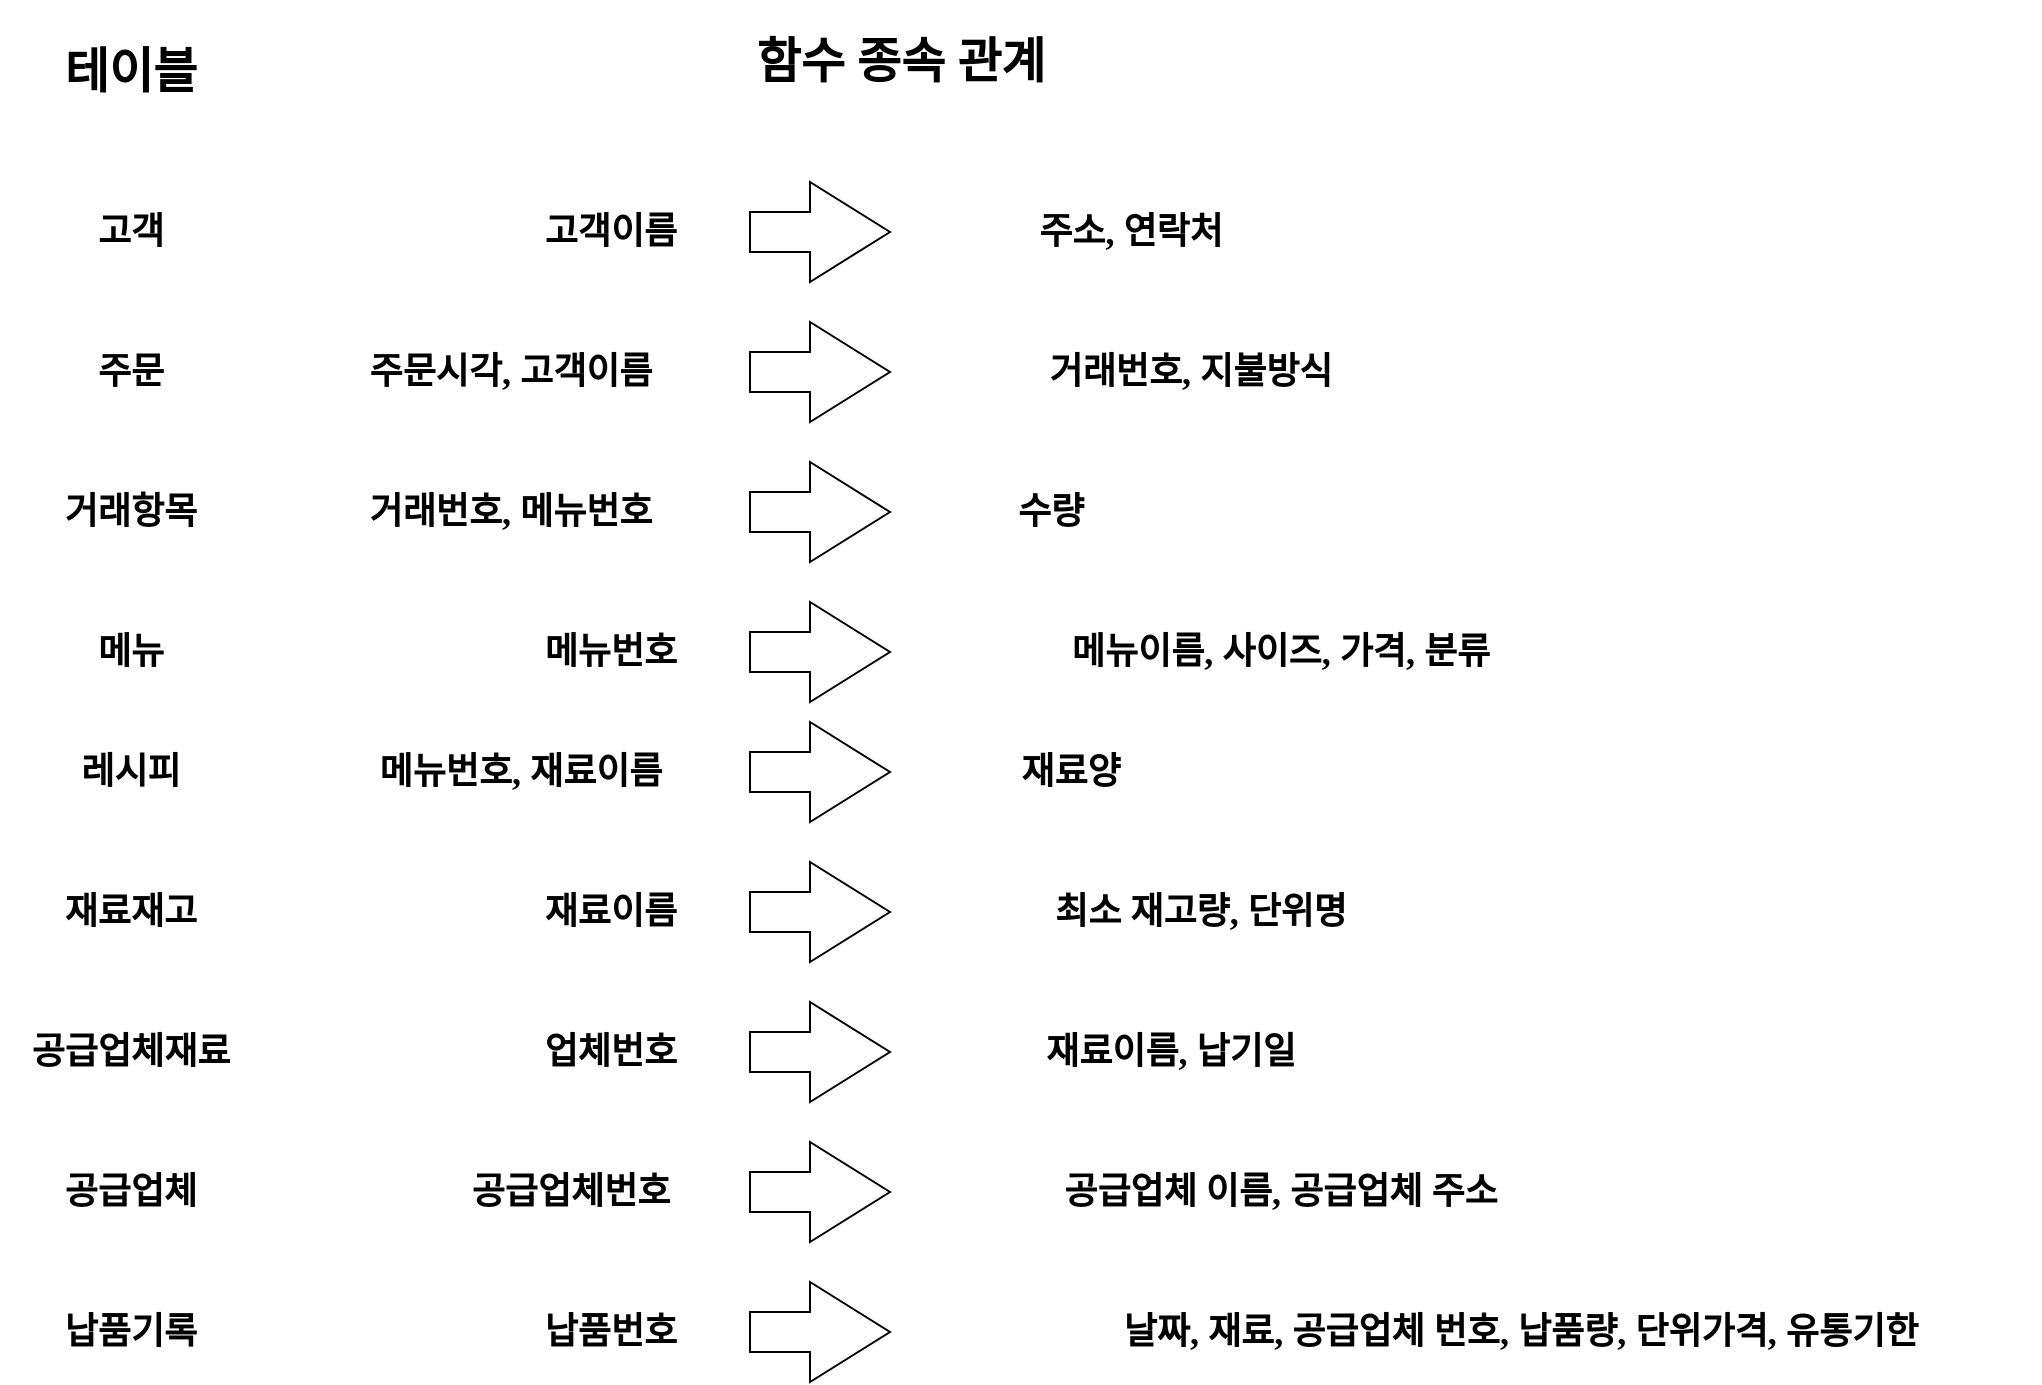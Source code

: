<mxfile version="13.11.0" type="github">
  <diagram id="IR_PplZbTVJrm1HBBOYb" name="Page-1">
    <mxGraphModel dx="1067" dy="800" grid="1" gridSize="10" guides="1" tooltips="1" connect="1" arrows="1" fold="1" page="1" pageScale="1" pageWidth="850" pageHeight="1100" math="0" shadow="0">
      <root>
        <mxCell id="0" />
        <mxCell id="1" parent="0" />
        <mxCell id="iUbfSdUz5nUS5H7Qf6q6-2" value="" style="html=1;shadow=0;dashed=0;align=center;verticalAlign=middle;shape=mxgraph.arrows2.arrow;dy=0.6;dx=40;notch=0;" vertex="1" parent="1">
          <mxGeometry x="415" y="110" width="70" height="50" as="geometry" />
        </mxCell>
        <mxCell id="iUbfSdUz5nUS5H7Qf6q6-3" value="" style="html=1;shadow=0;dashed=0;align=center;verticalAlign=middle;shape=mxgraph.arrows2.arrow;dy=0.6;dx=40;notch=0;" vertex="1" parent="1">
          <mxGeometry x="415" y="180" width="70" height="50" as="geometry" />
        </mxCell>
        <mxCell id="iUbfSdUz5nUS5H7Qf6q6-7" value="" style="html=1;shadow=0;dashed=0;align=center;verticalAlign=middle;shape=mxgraph.arrows2.arrow;dy=0.6;dx=40;notch=0;" vertex="1" parent="1">
          <mxGeometry x="415" y="250" width="70" height="50" as="geometry" />
        </mxCell>
        <mxCell id="iUbfSdUz5nUS5H7Qf6q6-8" value="" style="html=1;shadow=0;dashed=0;align=center;verticalAlign=middle;shape=mxgraph.arrows2.arrow;dy=0.6;dx=40;notch=0;" vertex="1" parent="1">
          <mxGeometry x="415" y="320" width="70" height="50" as="geometry" />
        </mxCell>
        <mxCell id="iUbfSdUz5nUS5H7Qf6q6-9" value="" style="html=1;shadow=0;dashed=0;align=center;verticalAlign=middle;shape=mxgraph.arrows2.arrow;dy=0.6;dx=40;notch=0;" vertex="1" parent="1">
          <mxGeometry x="415" y="380" width="70" height="50" as="geometry" />
        </mxCell>
        <mxCell id="iUbfSdUz5nUS5H7Qf6q6-10" value="" style="html=1;shadow=0;dashed=0;align=center;verticalAlign=middle;shape=mxgraph.arrows2.arrow;dy=0.6;dx=40;notch=0;" vertex="1" parent="1">
          <mxGeometry x="415" y="450" width="70" height="50" as="geometry" />
        </mxCell>
        <mxCell id="iUbfSdUz5nUS5H7Qf6q6-11" value="" style="html=1;shadow=0;dashed=0;align=center;verticalAlign=middle;shape=mxgraph.arrows2.arrow;dy=0.6;dx=40;notch=0;" vertex="1" parent="1">
          <mxGeometry x="415" y="520" width="70" height="50" as="geometry" />
        </mxCell>
        <mxCell id="iUbfSdUz5nUS5H7Qf6q6-12" value="" style="html=1;shadow=0;dashed=0;align=center;verticalAlign=middle;shape=mxgraph.arrows2.arrow;dy=0.6;dx=40;notch=0;" vertex="1" parent="1">
          <mxGeometry x="415" y="590" width="70" height="50" as="geometry" />
        </mxCell>
        <mxCell id="iUbfSdUz5nUS5H7Qf6q6-13" value="" style="html=1;shadow=0;dashed=0;align=center;verticalAlign=middle;shape=mxgraph.arrows2.arrow;dy=0.6;dx=40;notch=0;" vertex="1" parent="1">
          <mxGeometry x="415" y="660" width="70" height="50" as="geometry" />
        </mxCell>
        <mxCell id="iUbfSdUz5nUS5H7Qf6q6-14" value="&lt;h2&gt;고객&lt;/h2&gt;" style="text;html=1;align=center;verticalAlign=middle;resizable=0;points=[];autosize=1;fontFamily=Nanum Gothic Coding;fontSource=https%3A%2F%2Ffonts.googleapis.com%2Fcss%3Ffamily%3DNanum%2BGothic%2BCoding;" vertex="1" parent="1">
          <mxGeometry x="80" y="110" width="50" height="50" as="geometry" />
        </mxCell>
        <mxCell id="iUbfSdUz5nUS5H7Qf6q6-15" value="&lt;h2&gt;주문&lt;/h2&gt;" style="text;html=1;align=center;verticalAlign=middle;resizable=0;points=[];autosize=1;fontFamily=Nanum Gothic Coding;fontSource=https%3A%2F%2Ffonts.googleapis.com%2Fcss%3Ffamily%3DNanum%2BGothic%2BCoding;" vertex="1" parent="1">
          <mxGeometry x="80" y="180" width="50" height="50" as="geometry" />
        </mxCell>
        <mxCell id="iUbfSdUz5nUS5H7Qf6q6-16" value="&lt;h2&gt;&lt;font data-font-src=&quot;https://fonts.googleapis.com/css?family=Nanum+Gothic+Coding&quot;&gt;거래항목&lt;/font&gt;&lt;span style=&quot;display: inline;&quot;&gt;&lt;/span&gt;&lt;span style=&quot;display: inline;&quot;&gt;&lt;/span&gt;&lt;/h2&gt;" style="text;html=1;align=center;verticalAlign=middle;resizable=0;points=[];autosize=1;fontFamily=Nanum Gothic Coding;fontSource=https%3A%2F%2Ffonts.googleapis.com%2Fcss%3Ffamily%3DNanum%2BGothic%2BCoding;" vertex="1" parent="1">
          <mxGeometry x="60" y="250" width="90" height="50" as="geometry" />
        </mxCell>
        <mxCell id="iUbfSdUz5nUS5H7Qf6q6-17" value="&lt;h2&gt;메뉴&lt;/h2&gt;" style="text;html=1;align=center;verticalAlign=middle;resizable=0;points=[];autosize=1;fontFamily=Nanum Gothic Coding;fontSource=https%3A%2F%2Ffonts.googleapis.com%2Fcss%3Ffamily%3DNanum%2BGothic%2BCoding;" vertex="1" parent="1">
          <mxGeometry x="80" y="320" width="50" height="50" as="geometry" />
        </mxCell>
        <mxCell id="iUbfSdUz5nUS5H7Qf6q6-18" value="&lt;h2&gt;레시피&lt;/h2&gt;" style="text;html=1;align=center;verticalAlign=middle;resizable=0;points=[];autosize=1;fontFamily=Nanum Gothic Coding;fontSource=https%3A%2F%2Ffonts.googleapis.com%2Fcss%3Ffamily%3DNanum%2BGothic%2BCoding;" vertex="1" parent="1">
          <mxGeometry x="70" y="380" width="70" height="50" as="geometry" />
        </mxCell>
        <mxCell id="iUbfSdUz5nUS5H7Qf6q6-19" value="&lt;h2&gt;재료재고&lt;/h2&gt;" style="text;html=1;align=center;verticalAlign=middle;resizable=0;points=[];autosize=1;fontFamily=Nanum Gothic Coding;fontSource=https%3A%2F%2Ffonts.googleapis.com%2Fcss%3Ffamily%3DNanum%2BGothic%2BCoding;" vertex="1" parent="1">
          <mxGeometry x="60" y="450" width="90" height="50" as="geometry" />
        </mxCell>
        <mxCell id="iUbfSdUz5nUS5H7Qf6q6-20" value="&lt;h2&gt;공급업체재료&lt;/h2&gt;" style="text;html=1;align=center;verticalAlign=middle;resizable=0;points=[];autosize=1;fontFamily=Nanum Gothic Coding;fontSource=https%3A%2F%2Ffonts.googleapis.com%2Fcss%3Ffamily%3DNanum%2BGothic%2BCoding;" vertex="1" parent="1">
          <mxGeometry x="40" y="520" width="130" height="50" as="geometry" />
        </mxCell>
        <mxCell id="iUbfSdUz5nUS5H7Qf6q6-21" value="&lt;h2&gt;공급업체&lt;/h2&gt;" style="text;html=1;align=center;verticalAlign=middle;resizable=0;points=[];autosize=1;fontFamily=Nanum Gothic Coding;fontSource=https%3A%2F%2Ffonts.googleapis.com%2Fcss%3Ffamily%3DNanum%2BGothic%2BCoding;" vertex="1" parent="1">
          <mxGeometry x="60" y="590" width="90" height="50" as="geometry" />
        </mxCell>
        <mxCell id="iUbfSdUz5nUS5H7Qf6q6-22" value="&lt;h2&gt;&lt;font face=&quot;Nanum Gothic Coding&quot;&gt;납품기록&lt;/font&gt;&lt;/h2&gt;" style="text;html=1;align=center;verticalAlign=middle;resizable=0;points=[];autosize=1;" vertex="1" parent="1">
          <mxGeometry x="60" y="660" width="90" height="50" as="geometry" />
        </mxCell>
        <mxCell id="iUbfSdUz5nUS5H7Qf6q6-23" value="&lt;h2&gt;고객이름&lt;/h2&gt;" style="text;html=1;align=center;verticalAlign=middle;resizable=0;points=[];autosize=1;fontFamily=Nanum Gothic Coding;fontSource=https%3A%2F%2Ffonts.googleapis.com%2Fcss%3Ffamily%3DNanum%2BGothic%2BCoding;" vertex="1" parent="1">
          <mxGeometry x="300" y="110" width="90" height="50" as="geometry" />
        </mxCell>
        <mxCell id="iUbfSdUz5nUS5H7Qf6q6-24" value="&lt;h2&gt;주문시각, 고객이름&lt;/h2&gt;" style="text;html=1;align=center;verticalAlign=middle;resizable=0;points=[];autosize=1;fontFamily=Nanum Gothic Coding;fontSource=https%3A%2F%2Ffonts.googleapis.com%2Fcss%3Ffamily%3DNanum%2BGothic%2BCoding;" vertex="1" parent="1">
          <mxGeometry x="200" y="180" width="190" height="50" as="geometry" />
        </mxCell>
        <mxCell id="iUbfSdUz5nUS5H7Qf6q6-25" value="&lt;font size=&quot;4&quot;&gt;&lt;b&gt;거래번호, 메뉴번호&lt;/b&gt;&lt;/font&gt;" style="text;html=1;align=center;verticalAlign=middle;resizable=0;points=[];autosize=1;fontFamily=Nanum Gothic Coding;fontSource=https%3A%2F%2Ffonts.googleapis.com%2Fcss%3Ffamily%3DNanum%2BGothic%2BCoding;" vertex="1" parent="1">
          <mxGeometry x="200" y="265" width="190" height="20" as="geometry" />
        </mxCell>
        <mxCell id="iUbfSdUz5nUS5H7Qf6q6-26" value="&lt;h2&gt;메뉴번호&lt;/h2&gt;" style="text;html=1;align=center;verticalAlign=middle;resizable=0;points=[];autosize=1;fontFamily=Nanum Gothic Coding;fontSource=https%3A%2F%2Ffonts.googleapis.com%2Fcss%3Ffamily%3DNanum%2BGothic%2BCoding;" vertex="1" parent="1">
          <mxGeometry x="300" y="320" width="90" height="50" as="geometry" />
        </mxCell>
        <mxCell id="iUbfSdUz5nUS5H7Qf6q6-27" value="&lt;h2&gt;메뉴번호, 재료이름&lt;/h2&gt;" style="text;html=1;align=center;verticalAlign=middle;resizable=0;points=[];autosize=1;fontFamily=Nanum Gothic Coding;fontSource=https%3A%2F%2Ffonts.googleapis.com%2Fcss%3Ffamily%3DNanum%2BGothic%2BCoding;" vertex="1" parent="1">
          <mxGeometry x="205" y="380" width="190" height="50" as="geometry" />
        </mxCell>
        <mxCell id="iUbfSdUz5nUS5H7Qf6q6-28" value="&lt;h2&gt;재료이름&lt;/h2&gt;" style="text;html=1;align=center;verticalAlign=middle;resizable=0;points=[];autosize=1;fontFamily=Nanum Gothic Coding;fontSource=https%3A%2F%2Ffonts.googleapis.com%2Fcss%3Ffamily%3DNanum%2BGothic%2BCoding;" vertex="1" parent="1">
          <mxGeometry x="300" y="450" width="90" height="50" as="geometry" />
        </mxCell>
        <mxCell id="iUbfSdUz5nUS5H7Qf6q6-29" value="&lt;h2&gt;업체번호&lt;/h2&gt;" style="text;html=1;align=center;verticalAlign=middle;resizable=0;points=[];autosize=1;fontFamily=Nanum Gothic Coding;fontSource=https%3A%2F%2Ffonts.googleapis.com%2Fcss%3Ffamily%3DNanum%2BGothic%2BCoding;" vertex="1" parent="1">
          <mxGeometry x="300" y="520" width="90" height="50" as="geometry" />
        </mxCell>
        <mxCell id="iUbfSdUz5nUS5H7Qf6q6-30" value="&lt;h2&gt;공급업체번호&lt;/h2&gt;" style="text;html=1;align=center;verticalAlign=middle;resizable=0;points=[];autosize=1;fontFamily=Nanum Gothic Coding;fontSource=https%3A%2F%2Ffonts.googleapis.com%2Fcss%3Ffamily%3DNanum%2BGothic%2BCoding;" vertex="1" parent="1">
          <mxGeometry x="260" y="590" width="130" height="50" as="geometry" />
        </mxCell>
        <mxCell id="iUbfSdUz5nUS5H7Qf6q6-31" value="&lt;h2&gt;&lt;font face=&quot;Nanum Gothic Coding&quot;&gt;납품번호&lt;/font&gt;&lt;/h2&gt;" style="text;html=1;align=center;verticalAlign=middle;resizable=0;points=[];autosize=1;" vertex="1" parent="1">
          <mxGeometry x="300" y="660" width="90" height="50" as="geometry" />
        </mxCell>
        <mxCell id="iUbfSdUz5nUS5H7Qf6q6-32" value="&lt;h1&gt;테이블&lt;/h1&gt;" style="text;html=1;align=center;verticalAlign=middle;resizable=0;points=[];autosize=1;fontFamily=Nanum Gothic Coding;" vertex="1" parent="1">
          <mxGeometry x="60" y="30" width="90" height="50" as="geometry" />
        </mxCell>
        <mxCell id="iUbfSdUz5nUS5H7Qf6q6-33" value="&lt;h1&gt;함수 종속 관계&lt;/h1&gt;" style="text;html=1;align=center;verticalAlign=middle;resizable=0;points=[];autosize=1;fontFamily=Nanum Gothic Coding;" vertex="1" parent="1">
          <mxGeometry x="395" y="25" width="190" height="50" as="geometry" />
        </mxCell>
        <mxCell id="iUbfSdUz5nUS5H7Qf6q6-36" value="&lt;h2&gt;주소, 연락처&lt;/h2&gt;" style="text;html=1;align=center;verticalAlign=middle;resizable=0;points=[];autosize=1;fontFamily=Nanum Gothic Coding;fontSource=https%3A%2F%2Ffonts.googleapis.com%2Fcss%3Ffamily%3DNanum%2BGothic%2BCoding;" vertex="1" parent="1">
          <mxGeometry x="540" y="110" width="130" height="50" as="geometry" />
        </mxCell>
        <mxCell id="iUbfSdUz5nUS5H7Qf6q6-37" value="&lt;h2&gt;거래번호, 지불방식&lt;/h2&gt;" style="text;html=1;align=center;verticalAlign=middle;resizable=0;points=[];autosize=1;fontFamily=Nanum Gothic Coding;fontSource=https%3A%2F%2Ffonts.googleapis.com%2Fcss%3Ffamily%3DNanum%2BGothic%2BCoding;" vertex="1" parent="1">
          <mxGeometry x="540" y="180" width="190" height="50" as="geometry" />
        </mxCell>
        <mxCell id="iUbfSdUz5nUS5H7Qf6q6-38" value="&lt;font size=&quot;4&quot;&gt;&lt;b&gt;수량&lt;/b&gt;&lt;/font&gt;" style="text;html=1;align=center;verticalAlign=middle;resizable=0;points=[];autosize=1;fontFamily=Nanum Gothic Coding;fontSource=https%3A%2F%2Ffonts.googleapis.com%2Fcss%3Ffamily%3DNanum%2BGothic%2BCoding;" vertex="1" parent="1">
          <mxGeometry x="540" y="265" width="50" height="20" as="geometry" />
        </mxCell>
        <mxCell id="iUbfSdUz5nUS5H7Qf6q6-39" value="&lt;h2&gt;메뉴이름, 사이즈, 가격, 분류&lt;/h2&gt;" style="text;html=1;align=center;verticalAlign=middle;resizable=0;points=[];autosize=1;fontFamily=Nanum Gothic Coding;fontSource=https%3A%2F%2Ffonts.googleapis.com%2Fcss%3Ffamily%3DNanum%2BGothic%2BCoding;" vertex="1" parent="1">
          <mxGeometry x="540" y="320" width="280" height="50" as="geometry" />
        </mxCell>
        <mxCell id="iUbfSdUz5nUS5H7Qf6q6-40" value="&lt;h2&gt;재료양&lt;/h2&gt;" style="text;html=1;align=center;verticalAlign=middle;resizable=0;points=[];autosize=1;fontFamily=Nanum Gothic Coding;fontSource=https%3A%2F%2Ffonts.googleapis.com%2Fcss%3Ffamily%3DNanum%2BGothic%2BCoding;" vertex="1" parent="1">
          <mxGeometry x="540" y="380" width="70" height="50" as="geometry" />
        </mxCell>
        <mxCell id="iUbfSdUz5nUS5H7Qf6q6-41" value="&lt;h2&gt;최소 재고량, 단위명&lt;/h2&gt;" style="text;html=1;align=center;verticalAlign=middle;resizable=0;points=[];autosize=1;fontFamily=Nanum Gothic Coding;fontSource=https%3A%2F%2Ffonts.googleapis.com%2Fcss%3Ffamily%3DNanum%2BGothic%2BCoding;" vertex="1" parent="1">
          <mxGeometry x="540" y="450" width="200" height="50" as="geometry" />
        </mxCell>
        <mxCell id="iUbfSdUz5nUS5H7Qf6q6-43" value="&lt;h2&gt;재료이름, 납기일&lt;/h2&gt;" style="text;html=1;align=center;verticalAlign=middle;resizable=0;points=[];autosize=1;fontFamily=Nanum Gothic Coding;fontSource=https%3A%2F%2Ffonts.googleapis.com%2Fcss%3Ffamily%3DNanum%2BGothic%2BCoding;" vertex="1" parent="1">
          <mxGeometry x="540" y="520" width="170" height="50" as="geometry" />
        </mxCell>
        <mxCell id="iUbfSdUz5nUS5H7Qf6q6-44" value="&lt;h2&gt;공급업체 이름, 공급업체 주소&lt;/h2&gt;" style="text;html=1;align=center;verticalAlign=middle;resizable=0;points=[];autosize=1;fontFamily=Nanum Gothic Coding;fontSource=https%3A%2F%2Ffonts.googleapis.com%2Fcss%3Ffamily%3DNanum%2BGothic%2BCoding;" vertex="1" parent="1">
          <mxGeometry x="540" y="590" width="280" height="50" as="geometry" />
        </mxCell>
        <mxCell id="iUbfSdUz5nUS5H7Qf6q6-45" value="&lt;h2&gt;&lt;font face=&quot;Nanum Gothic Coding&quot;&gt;날짜, 재료, 공급업체 번호, 납품량, 단위가격, 유통기한&lt;/font&gt;&lt;/h2&gt;" style="text;html=1;align=center;verticalAlign=middle;resizable=0;points=[];autosize=1;" vertex="1" parent="1">
          <mxGeometry x="540" y="660" width="520" height="50" as="geometry" />
        </mxCell>
      </root>
    </mxGraphModel>
  </diagram>
</mxfile>
